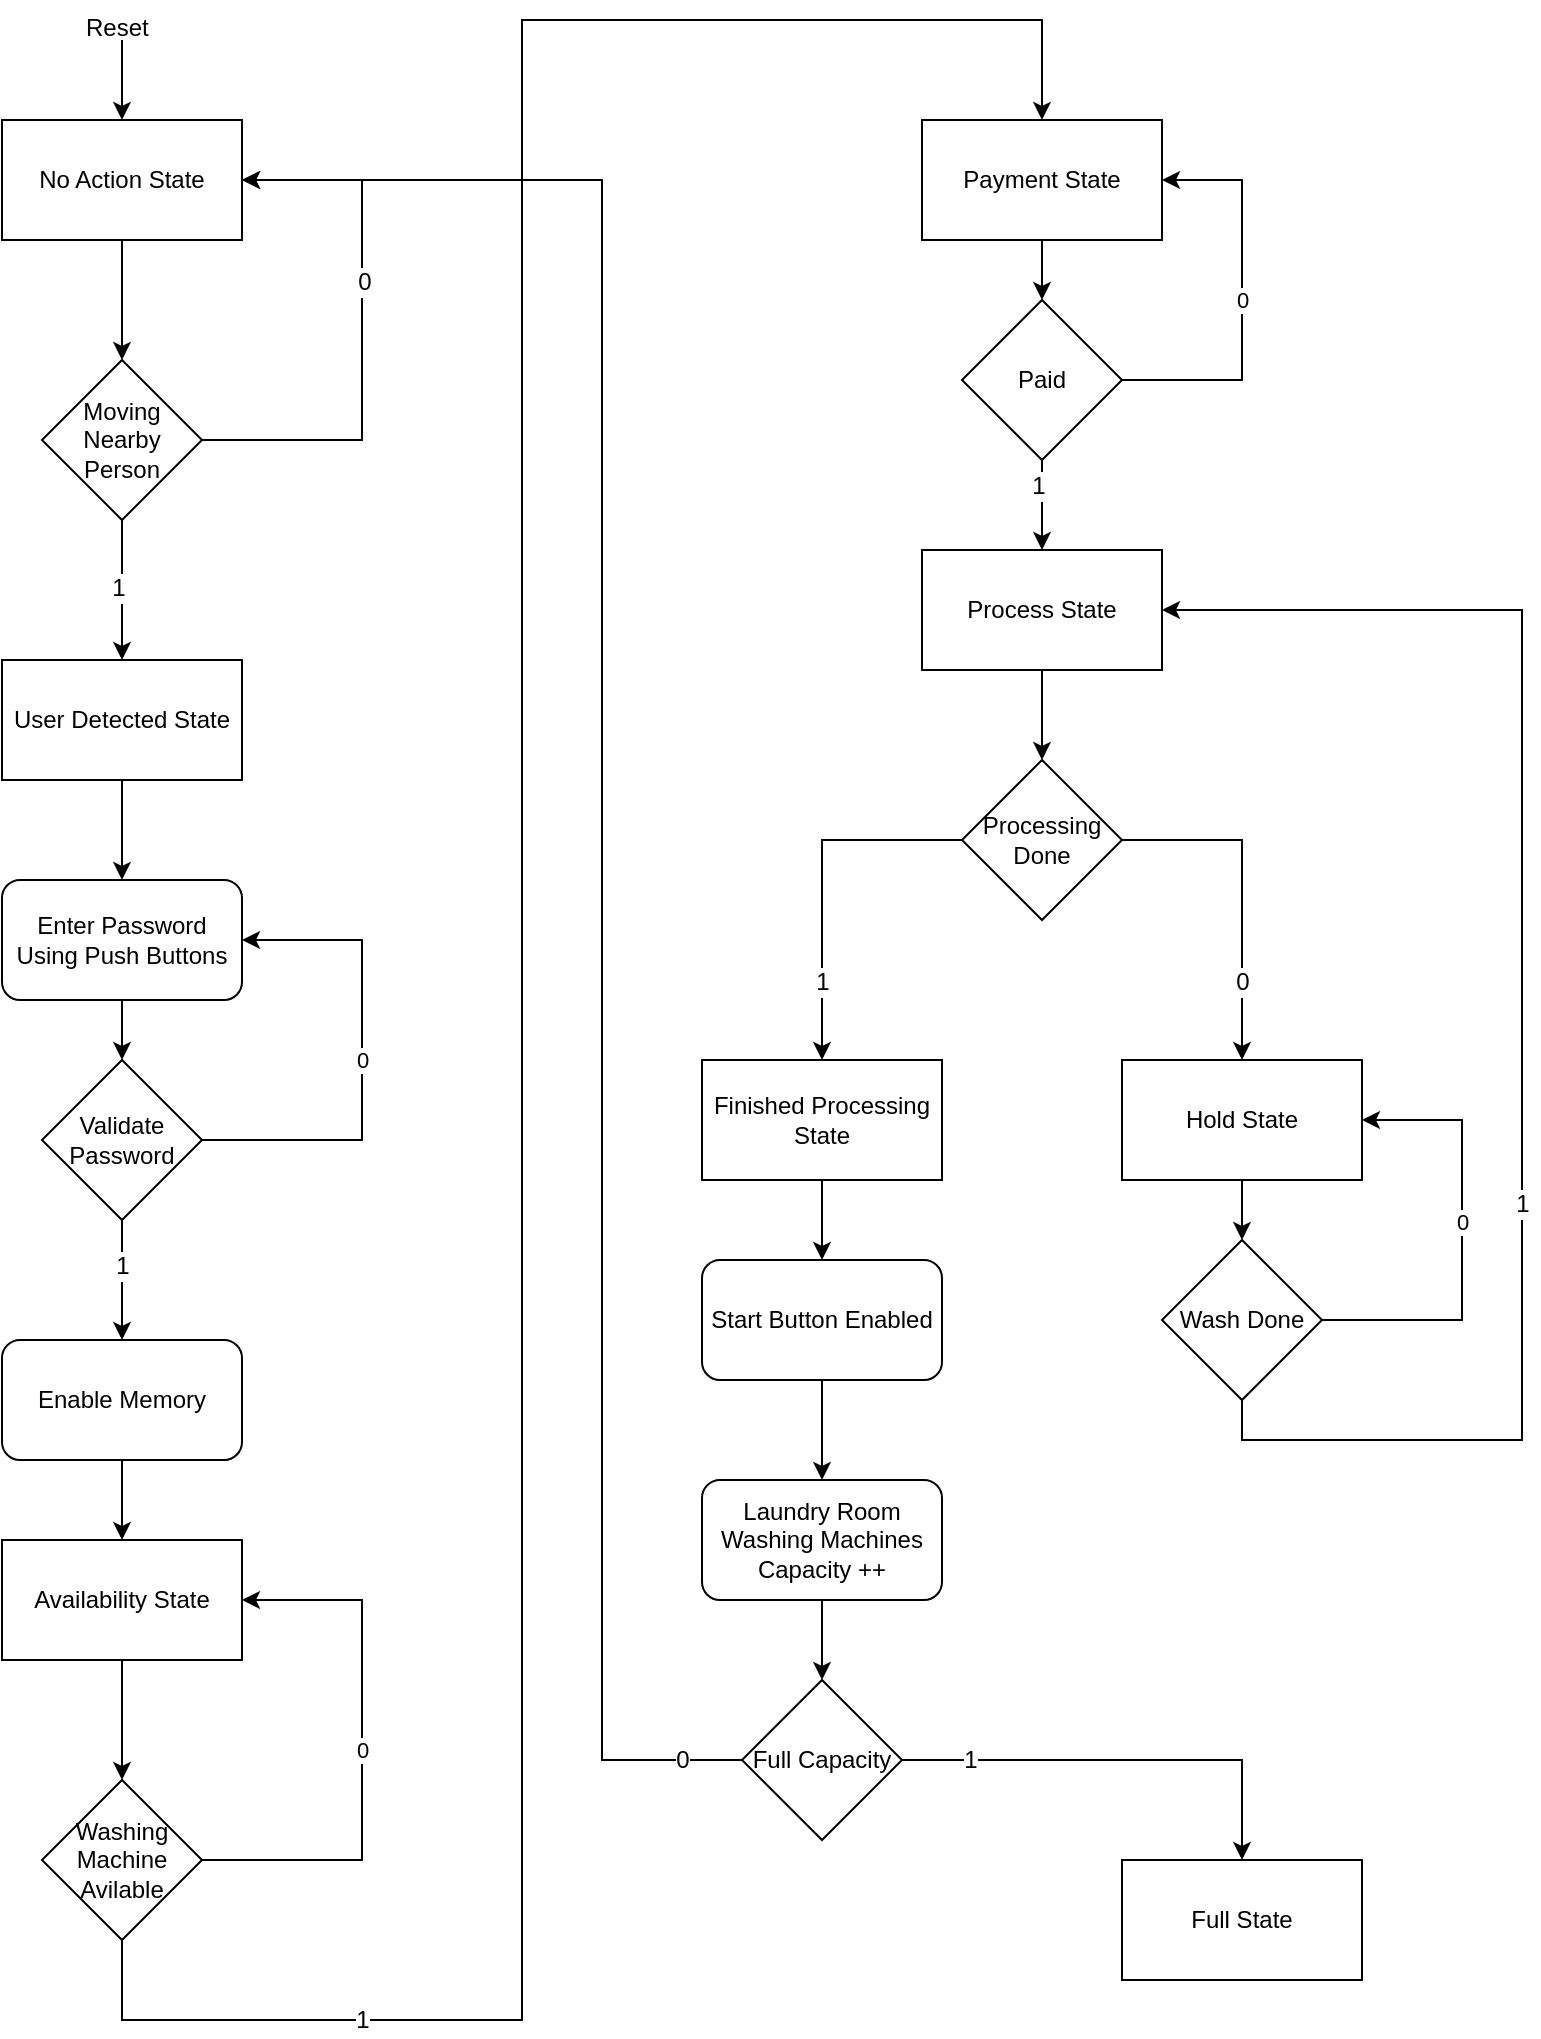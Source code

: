 <mxfile version="12.1.3" pages="1"><diagram id="Pmxw0NCT1NgihB7Yrq5m" name="Page-1"><mxGraphModel dx="1412" dy="576" grid="1" gridSize="10" guides="1" tooltips="1" connect="1" arrows="1" fold="1" page="1" pageScale="1" pageWidth="850" pageHeight="1100" math="0" shadow="0"><root><mxCell id="0"/><mxCell id="1" parent="0"/><mxCell id="KP6jPFXvHgvbZmRI9rGl-1" value="" style="endArrow=classic;html=1;entryX=0.5;entryY=0;entryDx=0;entryDy=0;" edge="1" parent="1" target="KP6jPFXvHgvbZmRI9rGl-4"><mxGeometry width="50" height="50" relative="1" as="geometry"><mxPoint x="120" y="50" as="sourcePoint"/><mxPoint x="120" y="130" as="targetPoint"/></mxGeometry></mxCell><mxCell id="KP6jPFXvHgvbZmRI9rGl-3" value="Reset" style="text;html=1;" vertex="1" parent="1"><mxGeometry x="100" y="30" width="40" height="20" as="geometry"/></mxCell><mxCell id="KP6jPFXvHgvbZmRI9rGl-4" value="No Action State" style="rounded=0;whiteSpace=wrap;html=1;" vertex="1" parent="1"><mxGeometry x="60" y="90" width="120" height="60" as="geometry"/></mxCell><mxCell id="KP6jPFXvHgvbZmRI9rGl-5" value="" style="endArrow=classic;html=1;exitX=0.5;exitY=1;exitDx=0;exitDy=0;entryX=0.5;entryY=0;entryDx=0;entryDy=0;" edge="1" parent="1" source="KP6jPFXvHgvbZmRI9rGl-4" target="KP6jPFXvHgvbZmRI9rGl-6"><mxGeometry width="50" height="50" relative="1" as="geometry"><mxPoint x="60" y="220" as="sourcePoint"/><mxPoint x="120" y="210" as="targetPoint"/></mxGeometry></mxCell><mxCell id="KP6jPFXvHgvbZmRI9rGl-7" style="edgeStyle=orthogonalEdgeStyle;rounded=0;orthogonalLoop=1;jettySize=auto;html=1;exitX=1;exitY=0.5;exitDx=0;exitDy=0;entryX=1;entryY=0.5;entryDx=0;entryDy=0;" edge="1" parent="1" source="KP6jPFXvHgvbZmRI9rGl-6" target="KP6jPFXvHgvbZmRI9rGl-4"><mxGeometry relative="1" as="geometry"><Array as="points"><mxPoint x="240" y="250"/><mxPoint x="240" y="120"/></Array></mxGeometry></mxCell><mxCell id="KP6jPFXvHgvbZmRI9rGl-9" value="0" style="text;html=1;resizable=0;points=[];align=center;verticalAlign=middle;labelBackgroundColor=#ffffff;" vertex="1" connectable="0" parent="KP6jPFXvHgvbZmRI9rGl-7"><mxGeometry x="0.178" y="-1" relative="1" as="geometry"><mxPoint as="offset"/></mxGeometry></mxCell><mxCell id="KP6jPFXvHgvbZmRI9rGl-8" style="edgeStyle=orthogonalEdgeStyle;rounded=0;orthogonalLoop=1;jettySize=auto;html=1;exitX=0.5;exitY=1;exitDx=0;exitDy=0;entryX=0.5;entryY=0;entryDx=0;entryDy=0;" edge="1" parent="1" source="KP6jPFXvHgvbZmRI9rGl-6" target="KP6jPFXvHgvbZmRI9rGl-11"><mxGeometry relative="1" as="geometry"><mxPoint x="120" y="370" as="targetPoint"/></mxGeometry></mxCell><mxCell id="KP6jPFXvHgvbZmRI9rGl-10" value="1" style="text;html=1;resizable=0;points=[];align=center;verticalAlign=middle;labelBackgroundColor=#ffffff;" vertex="1" connectable="0" parent="KP6jPFXvHgvbZmRI9rGl-8"><mxGeometry x="-0.05" y="-2" relative="1" as="geometry"><mxPoint as="offset"/></mxGeometry></mxCell><mxCell id="KP6jPFXvHgvbZmRI9rGl-6" value="Moving Nearby Person" style="rhombus;whiteSpace=wrap;html=1;" vertex="1" parent="1"><mxGeometry x="80" y="210" width="80" height="80" as="geometry"/></mxCell><mxCell id="KP6jPFXvHgvbZmRI9rGl-16" style="edgeStyle=orthogonalEdgeStyle;rounded=0;orthogonalLoop=1;jettySize=auto;html=1;exitX=0.5;exitY=1;exitDx=0;exitDy=0;" edge="1" parent="1" source="KP6jPFXvHgvbZmRI9rGl-11" target="KP6jPFXvHgvbZmRI9rGl-12"><mxGeometry relative="1" as="geometry"/></mxCell><mxCell id="KP6jPFXvHgvbZmRI9rGl-11" value="User Detected State" style="rounded=0;whiteSpace=wrap;html=1;" vertex="1" parent="1"><mxGeometry x="60" y="360" width="120" height="60" as="geometry"/></mxCell><mxCell id="KP6jPFXvHgvbZmRI9rGl-15" style="edgeStyle=orthogonalEdgeStyle;rounded=0;orthogonalLoop=1;jettySize=auto;html=1;entryX=0.5;entryY=0;entryDx=0;entryDy=0;" edge="1" parent="1" source="KP6jPFXvHgvbZmRI9rGl-19" target="KP6jPFXvHgvbZmRI9rGl-14"><mxGeometry relative="1" as="geometry"><mxPoint x="120" y="600" as="sourcePoint"/></mxGeometry></mxCell><mxCell id="KP6jPFXvHgvbZmRI9rGl-23" value="1" style="text;html=1;resizable=0;points=[];align=center;verticalAlign=middle;labelBackgroundColor=#ffffff;" vertex="1" connectable="0" parent="KP6jPFXvHgvbZmRI9rGl-15"><mxGeometry x="-0.233" relative="1" as="geometry"><mxPoint as="offset"/></mxGeometry></mxCell><mxCell id="KP6jPFXvHgvbZmRI9rGl-20" style="edgeStyle=orthogonalEdgeStyle;rounded=0;orthogonalLoop=1;jettySize=auto;html=1;exitX=0.5;exitY=1;exitDx=0;exitDy=0;entryX=0.5;entryY=0;entryDx=0;entryDy=0;" edge="1" parent="1" source="KP6jPFXvHgvbZmRI9rGl-12" target="KP6jPFXvHgvbZmRI9rGl-19"><mxGeometry relative="1" as="geometry"/></mxCell><mxCell id="KP6jPFXvHgvbZmRI9rGl-12" value="Enter Password&lt;br&gt;Using Push Buttons" style="rounded=1;whiteSpace=wrap;html=1;" vertex="1" parent="1"><mxGeometry x="60" y="470" width="120" height="60" as="geometry"/></mxCell><mxCell id="KP6jPFXvHgvbZmRI9rGl-24" style="edgeStyle=orthogonalEdgeStyle;rounded=0;orthogonalLoop=1;jettySize=auto;html=1;exitX=0.5;exitY=1;exitDx=0;exitDy=0;" edge="1" parent="1" source="KP6jPFXvHgvbZmRI9rGl-14" target="KP6jPFXvHgvbZmRI9rGl-25"><mxGeometry relative="1" as="geometry"><mxPoint x="120" y="810" as="targetPoint"/></mxGeometry></mxCell><mxCell id="KP6jPFXvHgvbZmRI9rGl-14" value="Enable Memory" style="rounded=1;whiteSpace=wrap;html=1;" vertex="1" parent="1"><mxGeometry x="60" y="700" width="120" height="60" as="geometry"/></mxCell><mxCell id="KP6jPFXvHgvbZmRI9rGl-22" value="0" style="edgeStyle=orthogonalEdgeStyle;rounded=0;orthogonalLoop=1;jettySize=auto;html=1;exitX=1;exitY=0.5;exitDx=0;exitDy=0;entryX=1;entryY=0.5;entryDx=0;entryDy=0;" edge="1" parent="1" source="KP6jPFXvHgvbZmRI9rGl-19" target="KP6jPFXvHgvbZmRI9rGl-12"><mxGeometry relative="1" as="geometry"><Array as="points"><mxPoint x="240" y="600"/><mxPoint x="240" y="500"/></Array></mxGeometry></mxCell><mxCell id="KP6jPFXvHgvbZmRI9rGl-19" value="Validate Password" style="rhombus;whiteSpace=wrap;html=1;" vertex="1" parent="1"><mxGeometry x="80" y="560" width="80" height="80" as="geometry"/></mxCell><mxCell id="KP6jPFXvHgvbZmRI9rGl-27" style="edgeStyle=orthogonalEdgeStyle;rounded=0;orthogonalLoop=1;jettySize=auto;html=1;exitX=0.5;exitY=1;exitDx=0;exitDy=0;entryX=0.5;entryY=0;entryDx=0;entryDy=0;" edge="1" parent="1" source="KP6jPFXvHgvbZmRI9rGl-25" target="KP6jPFXvHgvbZmRI9rGl-26"><mxGeometry relative="1" as="geometry"/></mxCell><mxCell id="KP6jPFXvHgvbZmRI9rGl-25" value="Availability State" style="rounded=0;whiteSpace=wrap;html=1;" vertex="1" parent="1"><mxGeometry x="60" y="800" width="120" height="60" as="geometry"/></mxCell><mxCell id="KP6jPFXvHgvbZmRI9rGl-28" value="0" style="edgeStyle=orthogonalEdgeStyle;rounded=0;orthogonalLoop=1;jettySize=auto;html=1;exitX=1;exitY=0.5;exitDx=0;exitDy=0;entryX=1;entryY=0.5;entryDx=0;entryDy=0;" edge="1" parent="1" source="KP6jPFXvHgvbZmRI9rGl-26" target="KP6jPFXvHgvbZmRI9rGl-25"><mxGeometry relative="1" as="geometry"><Array as="points"><mxPoint x="240" y="960"/><mxPoint x="240" y="830"/></Array></mxGeometry></mxCell><mxCell id="KP6jPFXvHgvbZmRI9rGl-29" style="edgeStyle=orthogonalEdgeStyle;rounded=0;orthogonalLoop=1;jettySize=auto;html=1;exitX=0.5;exitY=1;exitDx=0;exitDy=0;entryX=0.5;entryY=0;entryDx=0;entryDy=0;" edge="1" parent="1" source="KP6jPFXvHgvbZmRI9rGl-26" target="KP6jPFXvHgvbZmRI9rGl-30"><mxGeometry relative="1" as="geometry"><mxPoint x="580" y="40" as="targetPoint"/><Array as="points"><mxPoint x="120" y="1040"/><mxPoint x="320" y="1040"/><mxPoint x="320" y="40"/><mxPoint x="580" y="40"/></Array></mxGeometry></mxCell><mxCell id="KP6jPFXvHgvbZmRI9rGl-31" value="1" style="text;html=1;resizable=0;points=[];align=center;verticalAlign=middle;labelBackgroundColor=#ffffff;" vertex="1" connectable="0" parent="KP6jPFXvHgvbZmRI9rGl-29"><mxGeometry x="-0.805" y="-2" relative="1" as="geometry"><mxPoint x="9" y="-2" as="offset"/></mxGeometry></mxCell><mxCell id="KP6jPFXvHgvbZmRI9rGl-26" value="Washing Machine Avilable" style="rhombus;whiteSpace=wrap;html=1;" vertex="1" parent="1"><mxGeometry x="80" y="920" width="80" height="80" as="geometry"/></mxCell><mxCell id="KP6jPFXvHgvbZmRI9rGl-46" style="edgeStyle=orthogonalEdgeStyle;rounded=0;orthogonalLoop=1;jettySize=auto;html=1;exitX=0.5;exitY=1;exitDx=0;exitDy=0;entryX=0.5;entryY=0;entryDx=0;entryDy=0;" edge="1" parent="1" source="KP6jPFXvHgvbZmRI9rGl-30" target="KP6jPFXvHgvbZmRI9rGl-33"><mxGeometry relative="1" as="geometry"/></mxCell><mxCell id="KP6jPFXvHgvbZmRI9rGl-30" value="Payment State" style="rounded=0;whiteSpace=wrap;html=1;" vertex="1" parent="1"><mxGeometry x="520" y="90" width="120" height="60" as="geometry"/></mxCell><mxCell id="KP6jPFXvHgvbZmRI9rGl-34" value="0" style="edgeStyle=orthogonalEdgeStyle;rounded=0;orthogonalLoop=1;jettySize=auto;html=1;exitX=1;exitY=0.5;exitDx=0;exitDy=0;entryX=1;entryY=0.5;entryDx=0;entryDy=0;" edge="1" parent="1" source="KP6jPFXvHgvbZmRI9rGl-33" target="KP6jPFXvHgvbZmRI9rGl-30"><mxGeometry relative="1" as="geometry"><mxPoint x="660" y="130" as="targetPoint"/><Array as="points"><mxPoint x="680" y="220"/><mxPoint x="680" y="120"/></Array></mxGeometry></mxCell><mxCell id="KP6jPFXvHgvbZmRI9rGl-36" style="edgeStyle=orthogonalEdgeStyle;rounded=0;orthogonalLoop=1;jettySize=auto;html=1;exitX=0.5;exitY=1;exitDx=0;exitDy=0;entryX=0.5;entryY=0;entryDx=0;entryDy=0;" edge="1" parent="1" source="KP6jPFXvHgvbZmRI9rGl-33" target="KP6jPFXvHgvbZmRI9rGl-35"><mxGeometry relative="1" as="geometry"/></mxCell><mxCell id="KP6jPFXvHgvbZmRI9rGl-41" value="1" style="text;html=1;resizable=0;points=[];align=center;verticalAlign=middle;labelBackgroundColor=#ffffff;" vertex="1" connectable="0" parent="KP6jPFXvHgvbZmRI9rGl-36"><mxGeometry x="-0.45" y="-2" relative="1" as="geometry"><mxPoint as="offset"/></mxGeometry></mxCell><mxCell id="KP6jPFXvHgvbZmRI9rGl-33" value="Paid" style="rhombus;whiteSpace=wrap;html=1;" vertex="1" parent="1"><mxGeometry x="540" y="180" width="80" height="80" as="geometry"/></mxCell><mxCell id="KP6jPFXvHgvbZmRI9rGl-37" style="edgeStyle=orthogonalEdgeStyle;rounded=0;orthogonalLoop=1;jettySize=auto;html=1;exitX=0.5;exitY=1;exitDx=0;exitDy=0;" edge="1" parent="1" source="KP6jPFXvHgvbZmRI9rGl-35" target="KP6jPFXvHgvbZmRI9rGl-38"><mxGeometry relative="1" as="geometry"><mxPoint x="530" y="450" as="targetPoint"/></mxGeometry></mxCell><mxCell id="KP6jPFXvHgvbZmRI9rGl-35" value="Process State" style="rounded=0;whiteSpace=wrap;html=1;" vertex="1" parent="1"><mxGeometry x="520" y="305" width="120" height="60" as="geometry"/></mxCell><mxCell id="KP6jPFXvHgvbZmRI9rGl-39" style="edgeStyle=orthogonalEdgeStyle;rounded=0;orthogonalLoop=1;jettySize=auto;html=1;exitX=1;exitY=0.5;exitDx=0;exitDy=0;entryX=0.5;entryY=0;entryDx=0;entryDy=0;" edge="1" parent="1" source="KP6jPFXvHgvbZmRI9rGl-38" target="KP6jPFXvHgvbZmRI9rGl-42"><mxGeometry relative="1" as="geometry"><Array as="points"><mxPoint x="680" y="450"/></Array></mxGeometry></mxCell><mxCell id="KP6jPFXvHgvbZmRI9rGl-40" value="0" style="text;html=1;resizable=0;points=[];align=center;verticalAlign=middle;labelBackgroundColor=#ffffff;" vertex="1" connectable="0" parent="KP6jPFXvHgvbZmRI9rGl-39"><mxGeometry x="0.017" y="1" relative="1" as="geometry"><mxPoint x="-1" y="44" as="offset"/></mxGeometry></mxCell><mxCell id="KP6jPFXvHgvbZmRI9rGl-44" style="edgeStyle=orthogonalEdgeStyle;rounded=0;orthogonalLoop=1;jettySize=auto;html=1;exitX=0;exitY=0.5;exitDx=0;exitDy=0;" edge="1" parent="1" source="KP6jPFXvHgvbZmRI9rGl-38" target="KP6jPFXvHgvbZmRI9rGl-43"><mxGeometry relative="1" as="geometry"/></mxCell><mxCell id="KP6jPFXvHgvbZmRI9rGl-45" value="1" style="text;html=1;resizable=0;points=[];align=center;verticalAlign=middle;labelBackgroundColor=#ffffff;" vertex="1" connectable="0" parent="KP6jPFXvHgvbZmRI9rGl-44"><mxGeometry x="0.092" y="1" relative="1" as="geometry"><mxPoint x="-1" y="42" as="offset"/></mxGeometry></mxCell><mxCell id="KP6jPFXvHgvbZmRI9rGl-38" value="Processing Done" style="rhombus;whiteSpace=wrap;html=1;" vertex="1" parent="1"><mxGeometry x="540" y="410" width="80" height="80" as="geometry"/></mxCell><mxCell id="KP6jPFXvHgvbZmRI9rGl-63" style="edgeStyle=orthogonalEdgeStyle;rounded=0;orthogonalLoop=1;jettySize=auto;html=1;exitX=0.5;exitY=1;exitDx=0;exitDy=0;entryX=0.5;entryY=0;entryDx=0;entryDy=0;" edge="1" parent="1" source="KP6jPFXvHgvbZmRI9rGl-42" target="KP6jPFXvHgvbZmRI9rGl-50"><mxGeometry relative="1" as="geometry"/></mxCell><mxCell id="KP6jPFXvHgvbZmRI9rGl-42" value="Hold State" style="rounded=0;whiteSpace=wrap;html=1;" vertex="1" parent="1"><mxGeometry x="620" y="560" width="120" height="60" as="geometry"/></mxCell><mxCell id="KP6jPFXvHgvbZmRI9rGl-47" style="edgeStyle=orthogonalEdgeStyle;rounded=0;orthogonalLoop=1;jettySize=auto;html=1;exitX=0.5;exitY=1;exitDx=0;exitDy=0;entryX=0.5;entryY=0;entryDx=0;entryDy=0;" edge="1" parent="1" source="KP6jPFXvHgvbZmRI9rGl-43" target="KP6jPFXvHgvbZmRI9rGl-49"><mxGeometry relative="1" as="geometry"><mxPoint x="470" y="660" as="targetPoint"/></mxGeometry></mxCell><mxCell id="KP6jPFXvHgvbZmRI9rGl-43" value="Finished Processing State" style="rounded=0;whiteSpace=wrap;html=1;" vertex="1" parent="1"><mxGeometry x="410" y="560" width="120" height="60" as="geometry"/></mxCell><mxCell id="KP6jPFXvHgvbZmRI9rGl-53" style="edgeStyle=orthogonalEdgeStyle;rounded=0;orthogonalLoop=1;jettySize=auto;html=1;exitX=0.5;exitY=1;exitDx=0;exitDy=0;entryX=0.5;entryY=0;entryDx=0;entryDy=0;" edge="1" parent="1" source="KP6jPFXvHgvbZmRI9rGl-49" target="KP6jPFXvHgvbZmRI9rGl-51"><mxGeometry relative="1" as="geometry"/></mxCell><mxCell id="KP6jPFXvHgvbZmRI9rGl-49" value="Start Button Enabled" style="rounded=1;whiteSpace=wrap;html=1;" vertex="1" parent="1"><mxGeometry x="410" y="660" width="120" height="60" as="geometry"/></mxCell><mxCell id="KP6jPFXvHgvbZmRI9rGl-60" value="0" style="edgeStyle=orthogonalEdgeStyle;rounded=0;orthogonalLoop=1;jettySize=auto;html=1;exitX=1;exitY=0.5;exitDx=0;exitDy=0;entryX=1;entryY=0.5;entryDx=0;entryDy=0;" edge="1" parent="1" source="KP6jPFXvHgvbZmRI9rGl-50" target="KP6jPFXvHgvbZmRI9rGl-42"><mxGeometry x="0.083" relative="1" as="geometry"><Array as="points"><mxPoint x="790" y="690"/><mxPoint x="790" y="590"/></Array><mxPoint as="offset"/></mxGeometry></mxCell><mxCell id="KP6jPFXvHgvbZmRI9rGl-61" style="edgeStyle=orthogonalEdgeStyle;rounded=0;orthogonalLoop=1;jettySize=auto;html=1;exitX=0.5;exitY=1;exitDx=0;exitDy=0;entryX=1;entryY=0.5;entryDx=0;entryDy=0;" edge="1" parent="1" source="KP6jPFXvHgvbZmRI9rGl-50" target="KP6jPFXvHgvbZmRI9rGl-35"><mxGeometry relative="1" as="geometry"><Array as="points"><mxPoint x="680" y="750"/><mxPoint x="820" y="750"/><mxPoint x="820" y="335"/></Array></mxGeometry></mxCell><mxCell id="KP6jPFXvHgvbZmRI9rGl-62" value="1" style="text;html=1;resizable=0;points=[];align=center;verticalAlign=middle;labelBackgroundColor=#ffffff;" vertex="1" connectable="0" parent="KP6jPFXvHgvbZmRI9rGl-61"><mxGeometry x="-0.263" relative="1" as="geometry"><mxPoint as="offset"/></mxGeometry></mxCell><mxCell id="KP6jPFXvHgvbZmRI9rGl-50" value="Wash Done" style="rhombus;whiteSpace=wrap;html=1;" vertex="1" parent="1"><mxGeometry x="640" y="650" width="80" height="80" as="geometry"/></mxCell><mxCell id="KP6jPFXvHgvbZmRI9rGl-54" style="edgeStyle=orthogonalEdgeStyle;rounded=0;orthogonalLoop=1;jettySize=auto;html=1;exitX=0.5;exitY=1;exitDx=0;exitDy=0;entryX=0.5;entryY=0;entryDx=0;entryDy=0;" edge="1" parent="1" source="KP6jPFXvHgvbZmRI9rGl-51" target="KP6jPFXvHgvbZmRI9rGl-52"><mxGeometry relative="1" as="geometry"/></mxCell><mxCell id="KP6jPFXvHgvbZmRI9rGl-51" value="Laundry Room&lt;br&gt;Washing Machines&lt;br&gt;Capacity ++" style="rounded=1;whiteSpace=wrap;html=1;" vertex="1" parent="1"><mxGeometry x="410" y="770" width="120" height="60" as="geometry"/></mxCell><mxCell id="KP6jPFXvHgvbZmRI9rGl-55" style="edgeStyle=orthogonalEdgeStyle;rounded=0;orthogonalLoop=1;jettySize=auto;html=1;exitX=0;exitY=0.5;exitDx=0;exitDy=0;entryX=1;entryY=0.5;entryDx=0;entryDy=0;" edge="1" parent="1" source="KP6jPFXvHgvbZmRI9rGl-52" target="KP6jPFXvHgvbZmRI9rGl-4"><mxGeometry relative="1" as="geometry"><Array as="points"><mxPoint x="360" y="910"/><mxPoint x="360" y="120"/></Array></mxGeometry></mxCell><mxCell id="KP6jPFXvHgvbZmRI9rGl-56" value="0" style="text;html=1;resizable=0;points=[];align=center;verticalAlign=middle;labelBackgroundColor=#ffffff;" vertex="1" connectable="0" parent="KP6jPFXvHgvbZmRI9rGl-55"><mxGeometry x="-0.879" y="-1" relative="1" as="geometry"><mxPoint x="33" y="1" as="offset"/></mxGeometry></mxCell><mxCell id="KP6jPFXvHgvbZmRI9rGl-58" style="edgeStyle=orthogonalEdgeStyle;rounded=0;orthogonalLoop=1;jettySize=auto;html=1;exitX=1;exitY=0.5;exitDx=0;exitDy=0;entryX=0.5;entryY=0;entryDx=0;entryDy=0;" edge="1" parent="1" source="KP6jPFXvHgvbZmRI9rGl-52" target="KP6jPFXvHgvbZmRI9rGl-57"><mxGeometry relative="1" as="geometry"/></mxCell><mxCell id="KP6jPFXvHgvbZmRI9rGl-59" value="1" style="text;html=1;resizable=0;points=[];align=center;verticalAlign=middle;labelBackgroundColor=#ffffff;" vertex="1" connectable="0" parent="KP6jPFXvHgvbZmRI9rGl-58"><mxGeometry x="-0.67" y="-3" relative="1" as="geometry"><mxPoint x="-3" y="-3" as="offset"/></mxGeometry></mxCell><mxCell id="KP6jPFXvHgvbZmRI9rGl-52" value="Full Capacity" style="rhombus;whiteSpace=wrap;html=1;" vertex="1" parent="1"><mxGeometry x="430" y="870" width="80" height="80" as="geometry"/></mxCell><mxCell id="KP6jPFXvHgvbZmRI9rGl-57" value="Full State" style="rounded=0;whiteSpace=wrap;html=1;" vertex="1" parent="1"><mxGeometry x="620" y="960" width="120" height="60" as="geometry"/></mxCell></root></mxGraphModel></diagram></mxfile>